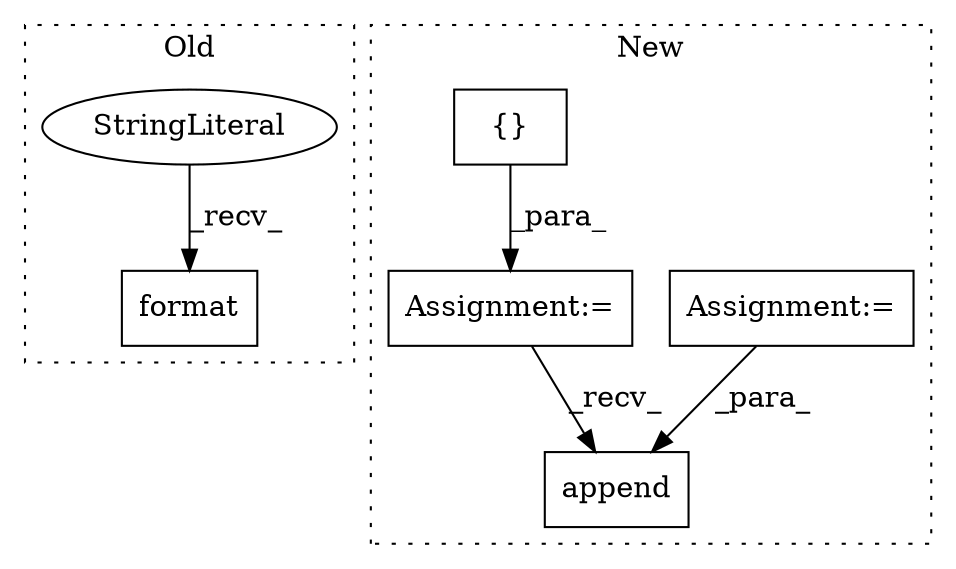 digraph G {
subgraph cluster0 {
1 [label="format" a="32" s="1388,1413" l="7,1" shape="box"];
3 [label="StringLiteral" a="45" s="1361" l="26" shape="ellipse"];
label = "Old";
style="dotted";
}
subgraph cluster1 {
2 [label="append" a="32" s="2950,3022" l="7,1" shape="box"];
4 [label="Assignment:=" a="7" s="2736" l="1" shape="box"];
5 [label="Assignment:=" a="7" s="2807" l="1" shape="box"];
6 [label="{}" a="4" s="2825" l="2" shape="box"];
label = "New";
style="dotted";
}
3 -> 1 [label="_recv_"];
4 -> 2 [label="_para_"];
5 -> 2 [label="_recv_"];
6 -> 5 [label="_para_"];
}